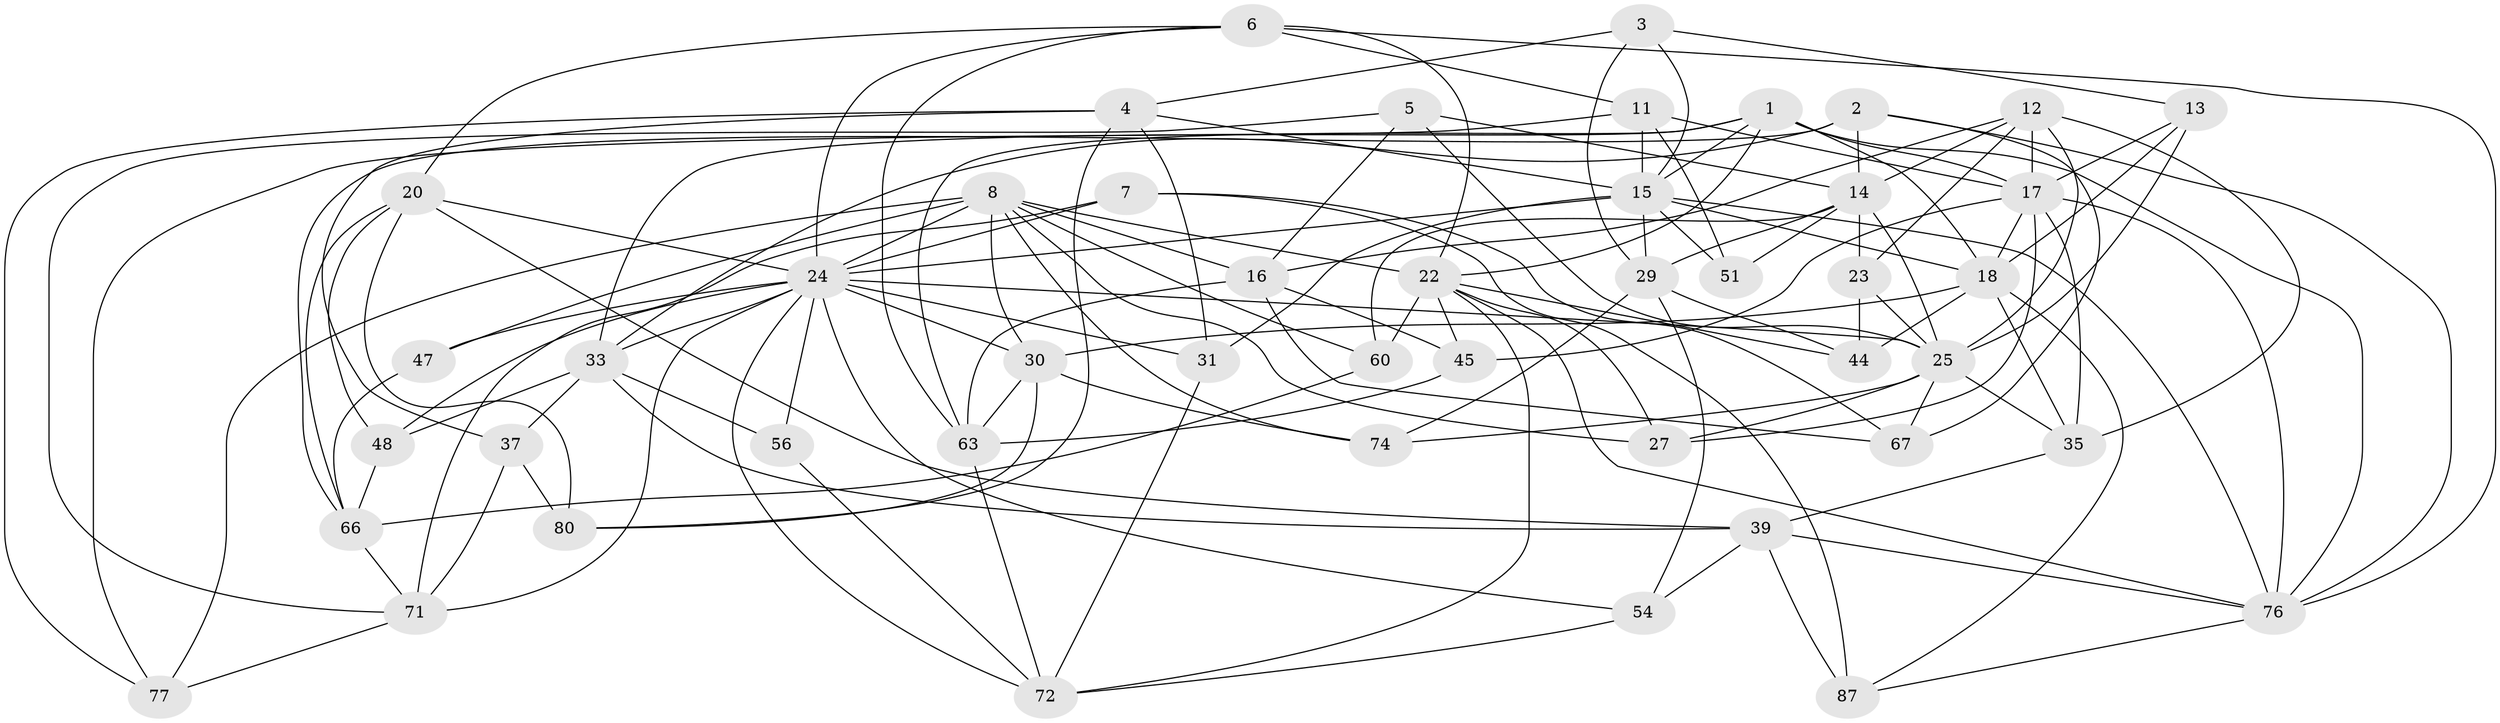 // original degree distribution, {4: 1.0}
// Generated by graph-tools (version 1.1) at 2025/16/03/09/25 04:16:15]
// undirected, 47 vertices, 134 edges
graph export_dot {
graph [start="1"]
  node [color=gray90,style=filled];
  1 [super="+83+10"];
  2 [super="+42"];
  3;
  4 [super="+9"];
  5;
  6 [super="+41"];
  7;
  8 [super="+21"];
  11 [super="+26"];
  12 [super="+52+64"];
  13;
  14 [super="+65+19"];
  15 [super="+61+57"];
  16 [super="+73"];
  17 [super="+85+28"];
  18 [super="+36"];
  20 [super="+49"];
  22 [super="+34+75"];
  23;
  24 [super="+55+32+43"];
  25 [super="+70+53"];
  27;
  29 [super="+81"];
  30 [super="+40"];
  31;
  33 [super="+89+62"];
  35 [super="+68"];
  37;
  39 [super="+59"];
  44;
  45;
  47;
  48;
  51;
  54;
  56;
  60;
  63 [super="+69"];
  66 [super="+86"];
  67;
  71 [super="+88"];
  72 [super="+90"];
  74;
  76 [super="+84+82"];
  77;
  80;
  87;
  1 -- 33;
  1 -- 76;
  1 -- 22 [weight=2];
  1 -- 17;
  1 -- 18;
  1 -- 63;
  1 -- 15;
  2 -- 67;
  2 -- 76;
  2 -- 33 [weight=2];
  2 -- 66;
  2 -- 14;
  3 -- 4;
  3 -- 13;
  3 -- 29;
  3 -- 15;
  4 -- 37;
  4 -- 80;
  4 -- 77;
  4 -- 31;
  4 -- 15;
  5 -- 71;
  5 -- 16;
  5 -- 14;
  5 -- 25;
  6 -- 20;
  6 -- 24;
  6 -- 11;
  6 -- 76;
  6 -- 63;
  6 -- 22;
  7 -- 67;
  7 -- 87;
  7 -- 24;
  7 -- 71;
  8 -- 77;
  8 -- 47 [weight=2];
  8 -- 24;
  8 -- 74;
  8 -- 16;
  8 -- 27;
  8 -- 60;
  8 -- 30;
  8 -- 22;
  11 -- 51 [weight=2];
  11 -- 17;
  11 -- 77;
  11 -- 15;
  12 -- 35 [weight=2];
  12 -- 16;
  12 -- 25;
  12 -- 14;
  12 -- 17 [weight=2];
  12 -- 23;
  13 -- 18;
  13 -- 17;
  13 -- 25;
  14 -- 23;
  14 -- 25;
  14 -- 51;
  14 -- 60;
  14 -- 29;
  15 -- 24;
  15 -- 76;
  15 -- 51;
  15 -- 31;
  15 -- 18;
  15 -- 29;
  16 -- 45;
  16 -- 67;
  16 -- 63;
  17 -- 45;
  17 -- 35;
  17 -- 18;
  17 -- 27;
  17 -- 76;
  18 -- 87;
  18 -- 44;
  18 -- 30;
  18 -- 35;
  20 -- 48;
  20 -- 66;
  20 -- 24;
  20 -- 80;
  20 -- 39;
  22 -- 60;
  22 -- 44;
  22 -- 45;
  22 -- 76;
  22 -- 72;
  22 -- 27;
  23 -- 44;
  23 -- 25;
  24 -- 72;
  24 -- 47;
  24 -- 33;
  24 -- 71;
  24 -- 48;
  24 -- 54;
  24 -- 25;
  24 -- 56 [weight=2];
  24 -- 30;
  24 -- 31;
  25 -- 67;
  25 -- 74;
  25 -- 35;
  25 -- 27;
  29 -- 44;
  29 -- 74;
  29 -- 54;
  30 -- 80;
  30 -- 74;
  30 -- 63;
  31 -- 72;
  33 -- 48;
  33 -- 37;
  33 -- 56;
  33 -- 39;
  35 -- 39;
  37 -- 71;
  37 -- 80;
  39 -- 54;
  39 -- 76;
  39 -- 87;
  45 -- 63;
  47 -- 66;
  48 -- 66;
  54 -- 72;
  56 -- 72;
  60 -- 66;
  63 -- 72;
  66 -- 71;
  71 -- 77;
  76 -- 87;
}
